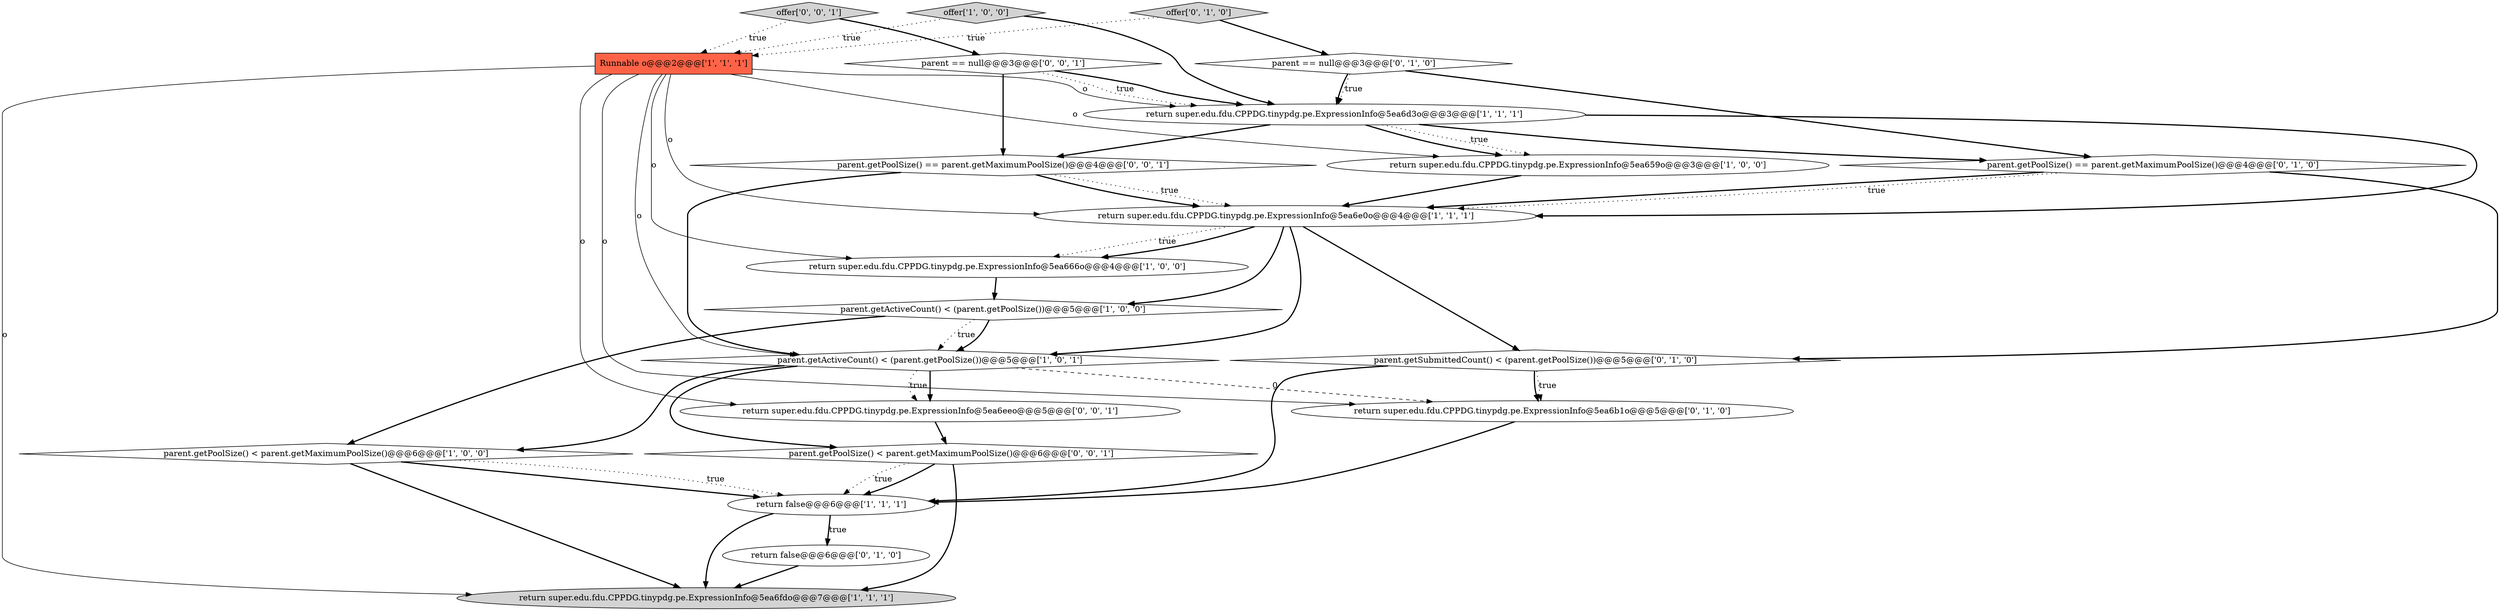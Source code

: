 digraph {
6 [style = filled, label = "offer['1', '0', '0']", fillcolor = lightgray, shape = diamond image = "AAA0AAABBB1BBB"];
15 [style = filled, label = "parent == null@@@3@@@['0', '1', '0']", fillcolor = white, shape = diamond image = "AAA0AAABBB2BBB"];
7 [style = filled, label = "return super.edu.fdu.CPPDG.tinypdg.pe.ExpressionInfo@5ea659o@@@3@@@['1', '0', '0']", fillcolor = white, shape = ellipse image = "AAA0AAABBB1BBB"];
2 [style = filled, label = "return super.edu.fdu.CPPDG.tinypdg.pe.ExpressionInfo@5ea6fdo@@@7@@@['1', '1', '1']", fillcolor = lightgray, shape = ellipse image = "AAA0AAABBB1BBB"];
16 [style = filled, label = "offer['0', '1', '0']", fillcolor = lightgray, shape = diamond image = "AAA0AAABBB2BBB"];
19 [style = filled, label = "return super.edu.fdu.CPPDG.tinypdg.pe.ExpressionInfo@5ea6eeo@@@5@@@['0', '0', '1']", fillcolor = white, shape = ellipse image = "AAA0AAABBB3BBB"];
1 [style = filled, label = "parent.getPoolSize() < parent.getMaximumPoolSize()@@@6@@@['1', '0', '0']", fillcolor = white, shape = diamond image = "AAA0AAABBB1BBB"];
8 [style = filled, label = "return false@@@6@@@['1', '1', '1']", fillcolor = white, shape = ellipse image = "AAA0AAABBB1BBB"];
10 [style = filled, label = "parent.getActiveCount() < (parent.getPoolSize())@@@5@@@['1', '0', '1']", fillcolor = white, shape = diamond image = "AAA0AAABBB1BBB"];
5 [style = filled, label = "parent.getActiveCount() < (parent.getPoolSize())@@@5@@@['1', '0', '0']", fillcolor = white, shape = diamond image = "AAA0AAABBB1BBB"];
3 [style = filled, label = "Runnable o@@@2@@@['1', '1', '1']", fillcolor = tomato, shape = box image = "AAA0AAABBB1BBB"];
11 [style = filled, label = "parent.getSubmittedCount() < (parent.getPoolSize())@@@5@@@['0', '1', '0']", fillcolor = white, shape = diamond image = "AAA0AAABBB2BBB"];
17 [style = filled, label = "parent.getPoolSize() == parent.getMaximumPoolSize()@@@4@@@['0', '0', '1']", fillcolor = white, shape = diamond image = "AAA0AAABBB3BBB"];
14 [style = filled, label = "return false@@@6@@@['0', '1', '0']", fillcolor = white, shape = ellipse image = "AAA0AAABBB2BBB"];
18 [style = filled, label = "parent == null@@@3@@@['0', '0', '1']", fillcolor = white, shape = diamond image = "AAA0AAABBB3BBB"];
4 [style = filled, label = "return super.edu.fdu.CPPDG.tinypdg.pe.ExpressionInfo@5ea6e0o@@@4@@@['1', '1', '1']", fillcolor = white, shape = ellipse image = "AAA0AAABBB1BBB"];
20 [style = filled, label = "offer['0', '0', '1']", fillcolor = lightgray, shape = diamond image = "AAA0AAABBB3BBB"];
9 [style = filled, label = "return super.edu.fdu.CPPDG.tinypdg.pe.ExpressionInfo@5ea6d3o@@@3@@@['1', '1', '1']", fillcolor = white, shape = ellipse image = "AAA0AAABBB1BBB"];
21 [style = filled, label = "parent.getPoolSize() < parent.getMaximumPoolSize()@@@6@@@['0', '0', '1']", fillcolor = white, shape = diamond image = "AAA0AAABBB3BBB"];
13 [style = filled, label = "return super.edu.fdu.CPPDG.tinypdg.pe.ExpressionInfo@5ea6b1o@@@5@@@['0', '1', '0']", fillcolor = white, shape = ellipse image = "AAA1AAABBB2BBB"];
0 [style = filled, label = "return super.edu.fdu.CPPDG.tinypdg.pe.ExpressionInfo@5ea666o@@@4@@@['1', '0', '0']", fillcolor = white, shape = ellipse image = "AAA0AAABBB1BBB"];
12 [style = filled, label = "parent.getPoolSize() == parent.getMaximumPoolSize()@@@4@@@['0', '1', '0']", fillcolor = white, shape = diamond image = "AAA0AAABBB2BBB"];
20->3 [style = dotted, label="true"];
3->0 [style = solid, label="o"];
8->14 [style = bold, label=""];
10->21 [style = bold, label=""];
5->10 [style = dotted, label="true"];
1->8 [style = dotted, label="true"];
15->9 [style = bold, label=""];
9->4 [style = bold, label=""];
3->19 [style = solid, label="o"];
15->12 [style = bold, label=""];
9->7 [style = dotted, label="true"];
20->18 [style = bold, label=""];
5->1 [style = bold, label=""];
4->11 [style = bold, label=""];
4->5 [style = bold, label=""];
12->4 [style = bold, label=""];
1->8 [style = bold, label=""];
17->10 [style = bold, label=""];
3->13 [style = solid, label="o"];
16->15 [style = bold, label=""];
21->8 [style = bold, label=""];
3->4 [style = solid, label="o"];
17->4 [style = dotted, label="true"];
4->0 [style = dotted, label="true"];
5->10 [style = bold, label=""];
10->19 [style = bold, label=""];
21->2 [style = bold, label=""];
6->9 [style = bold, label=""];
3->9 [style = solid, label="o"];
17->4 [style = bold, label=""];
10->1 [style = bold, label=""];
19->21 [style = bold, label=""];
18->9 [style = bold, label=""];
8->2 [style = bold, label=""];
12->4 [style = dotted, label="true"];
9->12 [style = bold, label=""];
7->4 [style = bold, label=""];
11->8 [style = bold, label=""];
9->17 [style = bold, label=""];
11->13 [style = bold, label=""];
6->3 [style = dotted, label="true"];
21->8 [style = dotted, label="true"];
14->2 [style = bold, label=""];
8->14 [style = dotted, label="true"];
18->17 [style = bold, label=""];
3->10 [style = solid, label="o"];
15->9 [style = dotted, label="true"];
12->11 [style = bold, label=""];
4->10 [style = bold, label=""];
10->19 [style = dotted, label="true"];
13->8 [style = bold, label=""];
3->2 [style = solid, label="o"];
0->5 [style = bold, label=""];
11->13 [style = dotted, label="true"];
18->9 [style = dotted, label="true"];
1->2 [style = bold, label=""];
10->13 [style = dashed, label="0"];
16->3 [style = dotted, label="true"];
4->0 [style = bold, label=""];
3->7 [style = solid, label="o"];
9->7 [style = bold, label=""];
}
